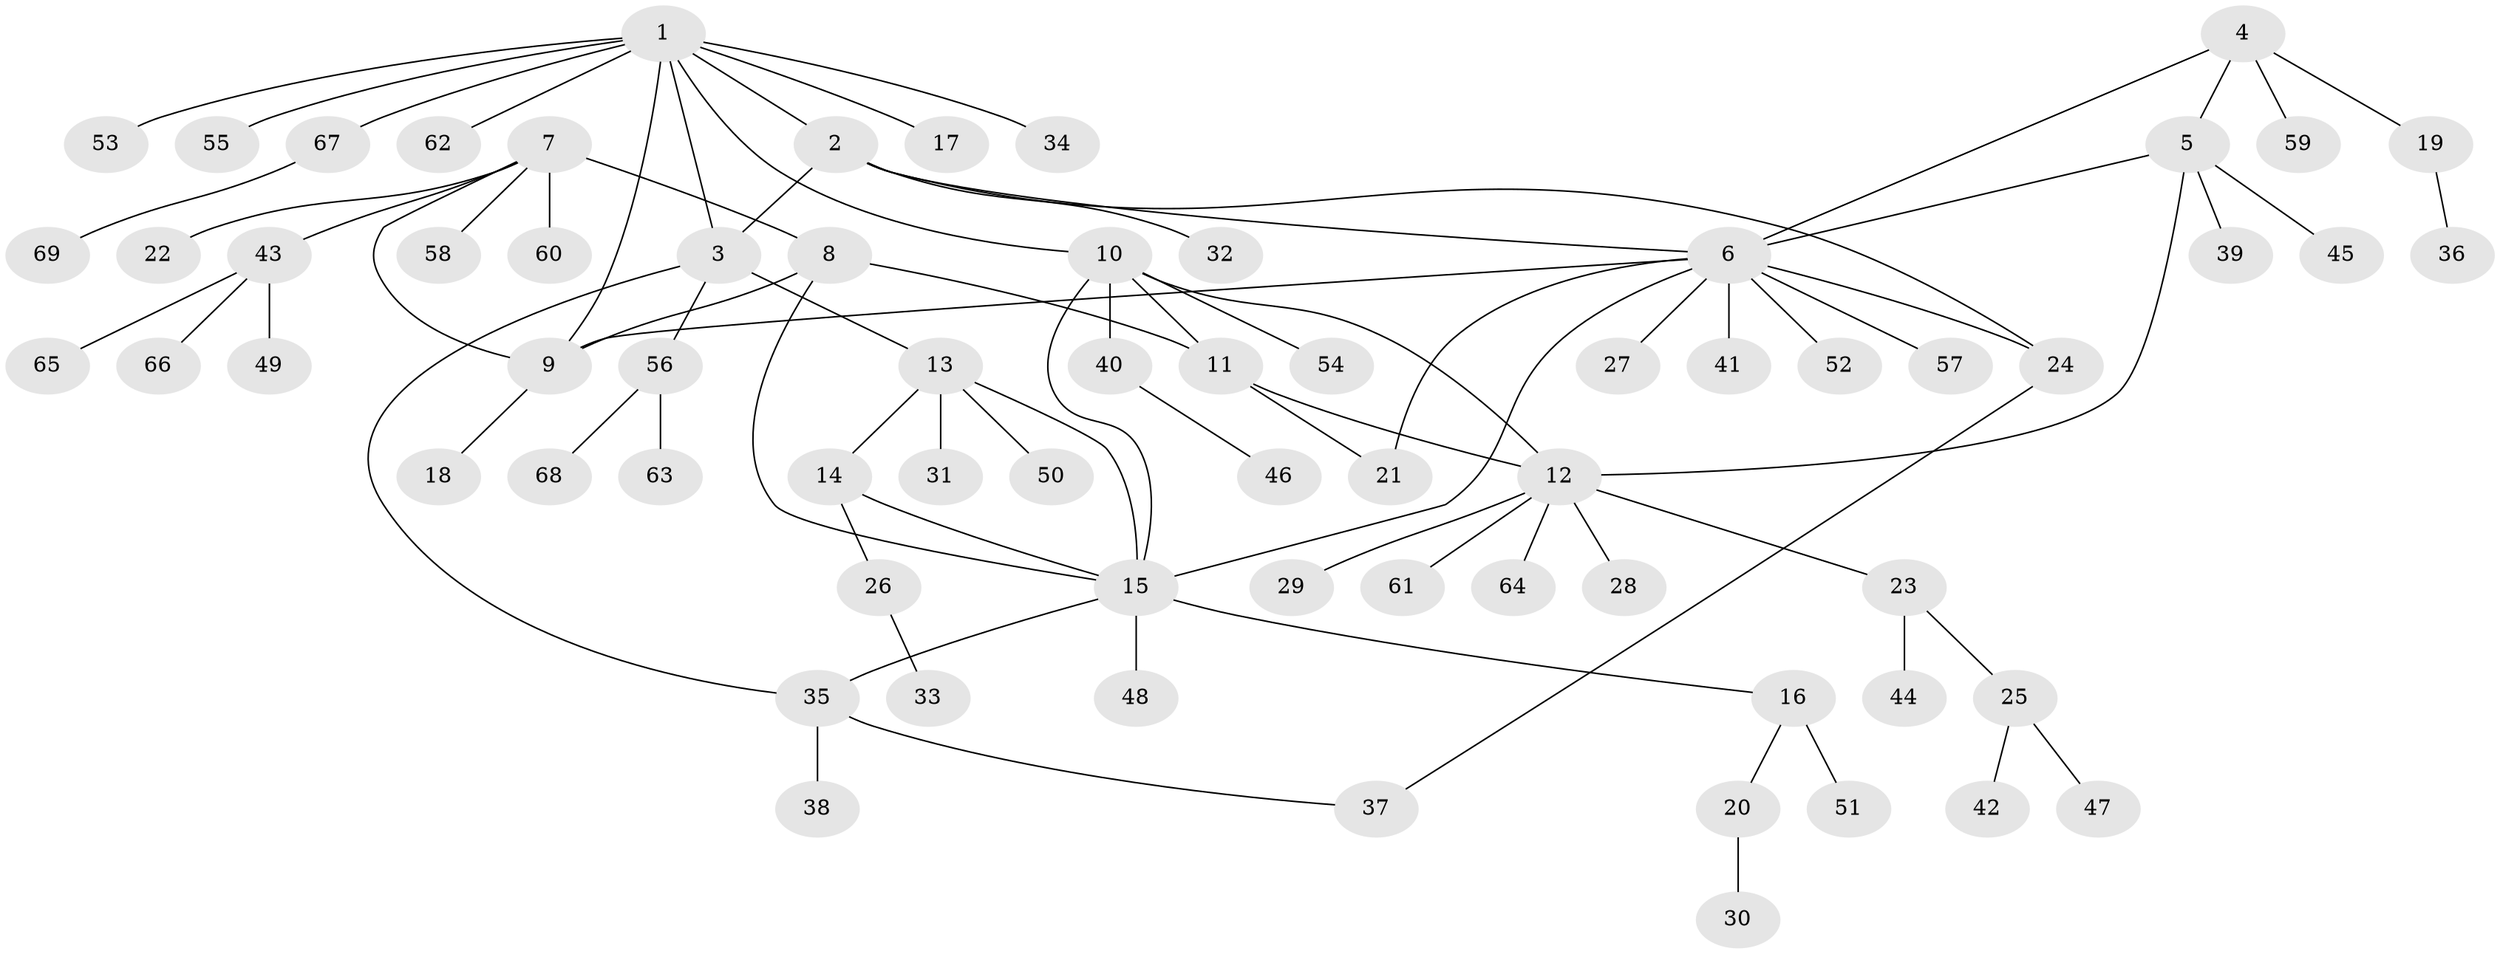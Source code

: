 // coarse degree distribution, {12: 0.04081632653061224, 7: 0.061224489795918366, 3: 0.08163265306122448, 5: 0.02040816326530612, 4: 0.08163265306122448, 6: 0.02040816326530612, 2: 0.08163265306122448, 1: 0.6122448979591837}
// Generated by graph-tools (version 1.1) at 2025/52/02/27/25 19:52:17]
// undirected, 69 vertices, 83 edges
graph export_dot {
graph [start="1"]
  node [color=gray90,style=filled];
  1;
  2;
  3;
  4;
  5;
  6;
  7;
  8;
  9;
  10;
  11;
  12;
  13;
  14;
  15;
  16;
  17;
  18;
  19;
  20;
  21;
  22;
  23;
  24;
  25;
  26;
  27;
  28;
  29;
  30;
  31;
  32;
  33;
  34;
  35;
  36;
  37;
  38;
  39;
  40;
  41;
  42;
  43;
  44;
  45;
  46;
  47;
  48;
  49;
  50;
  51;
  52;
  53;
  54;
  55;
  56;
  57;
  58;
  59;
  60;
  61;
  62;
  63;
  64;
  65;
  66;
  67;
  68;
  69;
  1 -- 2;
  1 -- 3;
  1 -- 9;
  1 -- 10;
  1 -- 17;
  1 -- 34;
  1 -- 53;
  1 -- 55;
  1 -- 62;
  1 -- 67;
  2 -- 3;
  2 -- 6;
  2 -- 24;
  2 -- 32;
  3 -- 13;
  3 -- 35;
  3 -- 56;
  4 -- 5;
  4 -- 6;
  4 -- 19;
  4 -- 59;
  5 -- 6;
  5 -- 12;
  5 -- 39;
  5 -- 45;
  6 -- 9;
  6 -- 15;
  6 -- 21;
  6 -- 24;
  6 -- 27;
  6 -- 41;
  6 -- 52;
  6 -- 57;
  7 -- 8;
  7 -- 9;
  7 -- 22;
  7 -- 43;
  7 -- 58;
  7 -- 60;
  8 -- 9;
  8 -- 11;
  8 -- 15;
  9 -- 18;
  10 -- 11;
  10 -- 12;
  10 -- 15;
  10 -- 40;
  10 -- 54;
  11 -- 12;
  11 -- 21;
  12 -- 23;
  12 -- 28;
  12 -- 29;
  12 -- 61;
  12 -- 64;
  13 -- 14;
  13 -- 15;
  13 -- 31;
  13 -- 50;
  14 -- 15;
  14 -- 26;
  15 -- 16;
  15 -- 35;
  15 -- 48;
  16 -- 20;
  16 -- 51;
  19 -- 36;
  20 -- 30;
  23 -- 25;
  23 -- 44;
  24 -- 37;
  25 -- 42;
  25 -- 47;
  26 -- 33;
  35 -- 37;
  35 -- 38;
  40 -- 46;
  43 -- 49;
  43 -- 65;
  43 -- 66;
  56 -- 63;
  56 -- 68;
  67 -- 69;
}
